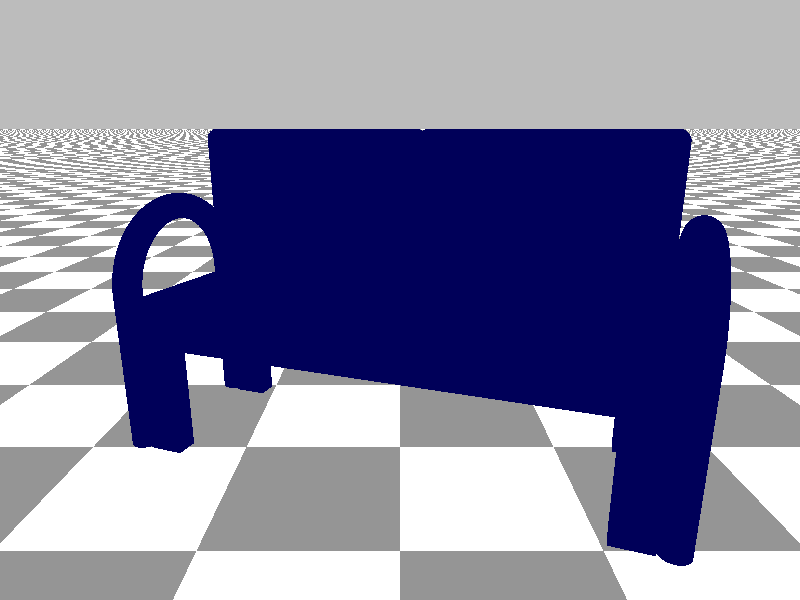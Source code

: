 #version 3.7;

#include "colors.inc"
#include "shapes.inc"

#local debugMode = 1;
#if (debugMode)
    global_settings {
        assumed_gamma 1
        charset utf8
    }
#end

// ----------------------------------------
// Couch
// ----------------------------------------

#macro Couch(cWidth, cHeight, cLength, supRadius, supThickness, seatHeight, seatThickness, backThickness)
    #local totalWidth = cWidth + 2 * supThickness;
    #local totalSupRadius = supRadius + supThickness/2;
    #local backRadius = 0.07;
    #local feetWidth = cWidth / 12;
    #local feetThickness = cLength / 8;
    #local halfTorus = difference {
        torus {
            supRadius, supThickness/2
        }

        box {
            <0, -totalSupRadius, -totalSupRadius>
            <totalSupRadius, totalSupRadius, totalSupRadius>
        }
    }

    #local support = union {
        object {
            halfTorus
        }

        cylinder {
            <0, 0, supRadius>,
            <cHeight/2, 0, supRadius>,
            supThickness/2
        }

        cylinder {
            <0, 0, -supRadius>,
            <cHeight/2, 0, -supRadius>,
            supThickness/2
        }
        rotate x * -90
        rotate z * -90
        rotate y * 90
        translate <0, cHeight/2, 0>
    }

    difference {
        union {
            // Left Back
            object {
                Round_Box(
                    <-totalWidth/2, seatHeight, (cLength - backThickness)/2>,
                    <0, cHeight, cLength/2>,
                    backRadius, 0
                )
            }

            // Right Back
            object {
                Round_Box(
                    <0, seatHeight, (cLength - backThickness)/2>,
                    <totalWidth/2, cHeight, cLength/2>,
                    backRadius, 0
                )
            }

            // Seat
            box {
                <-totalWidth/2, 0, -cLength/2>,
                <totalWidth/2, seatHeight, cLength/2>
            }

            // Left Support
            object {
                support
                translate <(-totalWidth - supThickness)/2, 0, 0>
            }

            // Right Support
            object {
                support
                translate <(totalWidth + supThickness)/2, 0, 0>
            }        
        }

        box {
            <-totalWidth/2 + feetWidth, 0, -cLength/2 - 0.01>,
            <totalWidth/2 - feetWidth, seatHeight - seatThickness, cLength/2 + 0.01>
        }

        box {
            <-totalWidth/2 - 0.01, 0, -cLength/2 + feetThickness>,
            <totalWidth/2 + 0.01, seatHeight - seatThickness, cLength/2 - feetThickness>
        }

        pigment { rgb<0, 0, 0.1> }
    }
#end

// ----------------------------------------
// Scene
// ----------------------------------------

#if (debugMode)
    camera {
      location <0, 1, -2.5>
      look_at <0, 0, 1>
    }

    background { White * 0.5 }

    light_source { <-1, 2, -2> color White }

    plane {
        y, -1
        texture {
            pigment { checker rgb<0.3, 0.3, 0.3> White }
        }
    }

    #local h = 2;
    union {
        object {
            Couch(2.7, h, 1.1, 0.5, 0.17, h/2, 0.3, 0.6)
            rotate y * 20
        }

        /*box {
            <-1.2, 0, -0.2>,
            <-0.8, h, 0.2>
        }*/
        translate <0, -1, 1>
    }
#end
